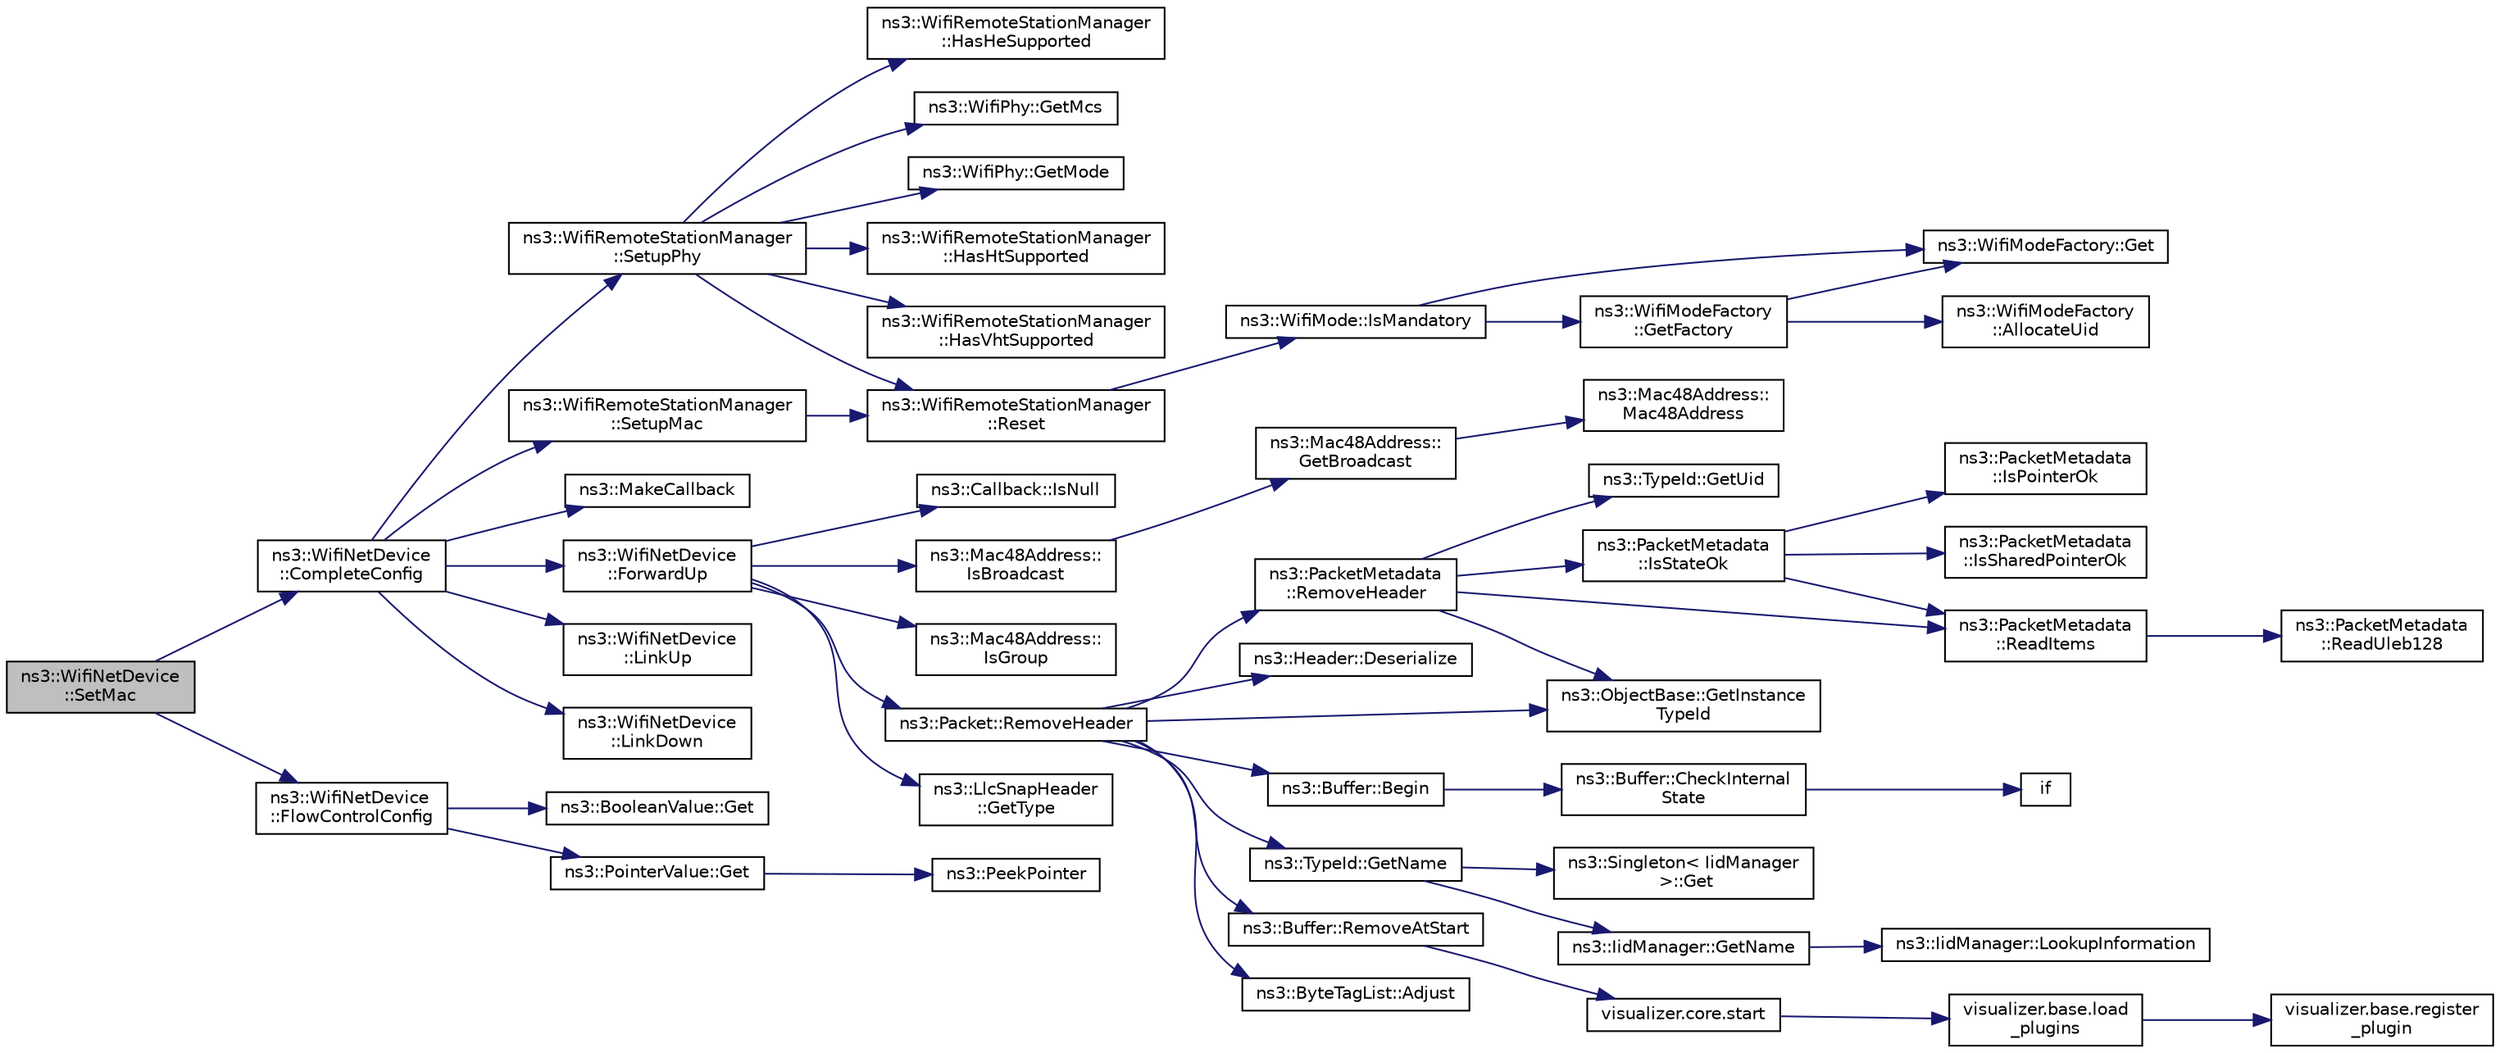 digraph "ns3::WifiNetDevice::SetMac"
{
  edge [fontname="Helvetica",fontsize="10",labelfontname="Helvetica",labelfontsize="10"];
  node [fontname="Helvetica",fontsize="10",shape=record];
  rankdir="LR";
  Node1 [label="ns3::WifiNetDevice\l::SetMac",height=0.2,width=0.4,color="black", fillcolor="grey75", style="filled", fontcolor="black"];
  Node1 -> Node2 [color="midnightblue",fontsize="10",style="solid"];
  Node2 [label="ns3::WifiNetDevice\l::CompleteConfig",height=0.2,width=0.4,color="black", fillcolor="white", style="filled",URL="$df/d58/classns3_1_1WifiNetDevice.html#a8cb2f1a2be048d6a5384f688934463e5"];
  Node2 -> Node3 [color="midnightblue",fontsize="10",style="solid"];
  Node3 [label="ns3::MakeCallback",height=0.2,width=0.4,color="black", fillcolor="white", style="filled",URL="$dd/de0/group__makecallbackmemptr.html#ga9376283685aa99d204048d6a4b7610a4"];
  Node2 -> Node4 [color="midnightblue",fontsize="10",style="solid"];
  Node4 [label="ns3::WifiNetDevice\l::ForwardUp",height=0.2,width=0.4,color="black", fillcolor="white", style="filled",URL="$df/d58/classns3_1_1WifiNetDevice.html#a6a7b95ac786df55392a0e8dc624b75bf"];
  Node4 -> Node5 [color="midnightblue",fontsize="10",style="solid"];
  Node5 [label="ns3::Mac48Address::\lIsBroadcast",height=0.2,width=0.4,color="black", fillcolor="white", style="filled",URL="$db/dee/classns3_1_1Mac48Address.html#ad9909ad21bac501799fb8810bfc58c1e"];
  Node5 -> Node6 [color="midnightblue",fontsize="10",style="solid"];
  Node6 [label="ns3::Mac48Address::\lGetBroadcast",height=0.2,width=0.4,color="black", fillcolor="white", style="filled",URL="$db/dee/classns3_1_1Mac48Address.html#a55156e302c6bf950c0b558365adbde84"];
  Node6 -> Node7 [color="midnightblue",fontsize="10",style="solid"];
  Node7 [label="ns3::Mac48Address::\lMac48Address",height=0.2,width=0.4,color="black", fillcolor="white", style="filled",URL="$db/dee/classns3_1_1Mac48Address.html#a17882c09fc6317d5bcf4efdb62a37d07"];
  Node4 -> Node8 [color="midnightblue",fontsize="10",style="solid"];
  Node8 [label="ns3::Mac48Address::\lIsGroup",height=0.2,width=0.4,color="black", fillcolor="white", style="filled",URL="$db/dee/classns3_1_1Mac48Address.html#ae191b13b8ecd9d138c2301483ab826e8"];
  Node4 -> Node9 [color="midnightblue",fontsize="10",style="solid"];
  Node9 [label="ns3::Packet::RemoveHeader",height=0.2,width=0.4,color="black", fillcolor="white", style="filled",URL="$dd/d7a/classns3_1_1Packet.html#a0961eccf975d75f902d40956c93ba63e",tooltip="Deserialize and remove the header from the internal buffer. "];
  Node9 -> Node10 [color="midnightblue",fontsize="10",style="solid"];
  Node10 [label="ns3::Header::Deserialize",height=0.2,width=0.4,color="black", fillcolor="white", style="filled",URL="$d6/dae/classns3_1_1Header.html#a78be9400bb66b2a8543606f395ef5396"];
  Node9 -> Node11 [color="midnightblue",fontsize="10",style="solid"];
  Node11 [label="ns3::Buffer::Begin",height=0.2,width=0.4,color="black", fillcolor="white", style="filled",URL="$da/d85/classns3_1_1Buffer.html#a893d4bf50df13e730b6cd0fda91b967f"];
  Node11 -> Node12 [color="midnightblue",fontsize="10",style="solid"];
  Node12 [label="ns3::Buffer::CheckInternal\lState",height=0.2,width=0.4,color="black", fillcolor="white", style="filled",URL="$da/d85/classns3_1_1Buffer.html#a6202ce7f1ecc1fc7a14cc13017375d14",tooltip="Checks the internal buffer structures consistency. "];
  Node12 -> Node13 [color="midnightblue",fontsize="10",style="solid"];
  Node13 [label="if",height=0.2,width=0.4,color="black", fillcolor="white", style="filled",URL="$d8/d0e/loss__ITU1238_8m.html#a419d895abe1313c35fa353c93802647e"];
  Node9 -> Node14 [color="midnightblue",fontsize="10",style="solid"];
  Node14 [label="ns3::ObjectBase::GetInstance\lTypeId",height=0.2,width=0.4,color="black", fillcolor="white", style="filled",URL="$d2/dac/classns3_1_1ObjectBase.html#abe5b43a6f5b99a92a4c3122db31f06fb"];
  Node9 -> Node15 [color="midnightblue",fontsize="10",style="solid"];
  Node15 [label="ns3::TypeId::GetName",height=0.2,width=0.4,color="black", fillcolor="white", style="filled",URL="$d6/d11/classns3_1_1TypeId.html#aa3c41c79ae428b3cb396a9c6bb3ef314"];
  Node15 -> Node16 [color="midnightblue",fontsize="10",style="solid"];
  Node16 [label="ns3::Singleton\< IidManager\l \>::Get",height=0.2,width=0.4,color="black", fillcolor="white", style="filled",URL="$d8/d77/classns3_1_1Singleton.html#a80a2cd3c25a27ea72add7a9f7a141ffa"];
  Node15 -> Node17 [color="midnightblue",fontsize="10",style="solid"];
  Node17 [label="ns3::IidManager::GetName",height=0.2,width=0.4,color="black", fillcolor="white", style="filled",URL="$d4/d1c/classns3_1_1IidManager.html#a5d68d0f0f44594dcdec239dbdb5bf53c"];
  Node17 -> Node18 [color="midnightblue",fontsize="10",style="solid"];
  Node18 [label="ns3::IidManager::LookupInformation",height=0.2,width=0.4,color="black", fillcolor="white", style="filled",URL="$d4/d1c/classns3_1_1IidManager.html#a6b1f4ba2815dba27a377e8a8db2384cf"];
  Node9 -> Node19 [color="midnightblue",fontsize="10",style="solid"];
  Node19 [label="ns3::Buffer::RemoveAtStart",height=0.2,width=0.4,color="black", fillcolor="white", style="filled",URL="$da/d85/classns3_1_1Buffer.html#adeecbb3e8f518aec6fee0437578ade4b"];
  Node19 -> Node20 [color="midnightblue",fontsize="10",style="solid"];
  Node20 [label="visualizer.core.start",height=0.2,width=0.4,color="black", fillcolor="white", style="filled",URL="$df/d6c/namespacevisualizer_1_1core.html#a2a35e5d8a34af358b508dac8635754e0"];
  Node20 -> Node21 [color="midnightblue",fontsize="10",style="solid"];
  Node21 [label="visualizer.base.load\l_plugins",height=0.2,width=0.4,color="black", fillcolor="white", style="filled",URL="$d4/d39/namespacevisualizer_1_1base.html#ad171497a5ff1afe0a73bedaebf35448f"];
  Node21 -> Node22 [color="midnightblue",fontsize="10",style="solid"];
  Node22 [label="visualizer.base.register\l_plugin",height=0.2,width=0.4,color="black", fillcolor="white", style="filled",URL="$d4/d39/namespacevisualizer_1_1base.html#a6b0ffcff1e17ec4027496f50177e5b9e"];
  Node9 -> Node23 [color="midnightblue",fontsize="10",style="solid"];
  Node23 [label="ns3::ByteTagList::Adjust",height=0.2,width=0.4,color="black", fillcolor="white", style="filled",URL="$dd/d64/classns3_1_1ByteTagList.html#a1fec06d7e6daaf8039cf2a148e4090f2"];
  Node9 -> Node24 [color="midnightblue",fontsize="10",style="solid"];
  Node24 [label="ns3::PacketMetadata\l::RemoveHeader",height=0.2,width=0.4,color="black", fillcolor="white", style="filled",URL="$d1/db1/classns3_1_1PacketMetadata.html#afa8a589ec783d4998516d7f39f21242d",tooltip="Remove an header. "];
  Node24 -> Node14 [color="midnightblue",fontsize="10",style="solid"];
  Node24 -> Node25 [color="midnightblue",fontsize="10",style="solid"];
  Node25 [label="ns3::TypeId::GetUid",height=0.2,width=0.4,color="black", fillcolor="white", style="filled",URL="$d6/d11/classns3_1_1TypeId.html#acd3e41de6340d06299f4fd63e2ed8da0"];
  Node24 -> Node26 [color="midnightblue",fontsize="10",style="solid"];
  Node26 [label="ns3::PacketMetadata\l::IsStateOk",height=0.2,width=0.4,color="black", fillcolor="white", style="filled",URL="$d1/db1/classns3_1_1PacketMetadata.html#a208d3163e28704438cdd4d30318e489c",tooltip="Check if the metadata state is ok. "];
  Node26 -> Node27 [color="midnightblue",fontsize="10",style="solid"];
  Node27 [label="ns3::PacketMetadata\l::IsPointerOk",height=0.2,width=0.4,color="black", fillcolor="white", style="filled",URL="$d1/db1/classns3_1_1PacketMetadata.html#acf15fba7d020ebd77591619b5ad273c5",tooltip="Check if the position is valid. "];
  Node26 -> Node28 [color="midnightblue",fontsize="10",style="solid"];
  Node28 [label="ns3::PacketMetadata\l::ReadItems",height=0.2,width=0.4,color="black", fillcolor="white", style="filled",URL="$d1/db1/classns3_1_1PacketMetadata.html#a3719ad2c32313a9a1c74462322e8b517",tooltip="Read items. "];
  Node28 -> Node29 [color="midnightblue",fontsize="10",style="solid"];
  Node29 [label="ns3::PacketMetadata\l::ReadUleb128",height=0.2,width=0.4,color="black", fillcolor="white", style="filled",URL="$d1/db1/classns3_1_1PacketMetadata.html#a7ae75db766a843dbee8960ae8cbf23ee",tooltip="Read a ULEB128 (Unsigned Little Endian Base 128) coded number. "];
  Node26 -> Node30 [color="midnightblue",fontsize="10",style="solid"];
  Node30 [label="ns3::PacketMetadata\l::IsSharedPointerOk",height=0.2,width=0.4,color="black", fillcolor="white", style="filled",URL="$d1/db1/classns3_1_1PacketMetadata.html#ae62c5bb3dce611a0f8c5e9ba3ba8e26e",tooltip="Check if the position is valid. "];
  Node24 -> Node28 [color="midnightblue",fontsize="10",style="solid"];
  Node4 -> Node31 [color="midnightblue",fontsize="10",style="solid"];
  Node31 [label="ns3::LlcSnapHeader\l::GetType",height=0.2,width=0.4,color="black", fillcolor="white", style="filled",URL="$de/d5e/classns3_1_1LlcSnapHeader.html#a6779dfaf79e62d11658c303611fcc8b7",tooltip="Return the Ethertype. "];
  Node4 -> Node32 [color="midnightblue",fontsize="10",style="solid"];
  Node32 [label="ns3::Callback::IsNull",height=0.2,width=0.4,color="black", fillcolor="white", style="filled",URL="$d1/d48/classns3_1_1Callback.html#aa8e27826badbf37f84763f36f70d9b54"];
  Node2 -> Node33 [color="midnightblue",fontsize="10",style="solid"];
  Node33 [label="ns3::WifiNetDevice\l::LinkUp",height=0.2,width=0.4,color="black", fillcolor="white", style="filled",URL="$df/d58/classns3_1_1WifiNetDevice.html#a09143d94abe5c2e26b09d15c41ecf4d0"];
  Node2 -> Node34 [color="midnightblue",fontsize="10",style="solid"];
  Node34 [label="ns3::WifiNetDevice\l::LinkDown",height=0.2,width=0.4,color="black", fillcolor="white", style="filled",URL="$df/d58/classns3_1_1WifiNetDevice.html#a2e0915025b8931a83f2fd63c55e5cdff"];
  Node2 -> Node35 [color="midnightblue",fontsize="10",style="solid"];
  Node35 [label="ns3::WifiRemoteStationManager\l::SetupPhy",height=0.2,width=0.4,color="black", fillcolor="white", style="filled",URL="$d6/d65/classns3_1_1WifiRemoteStationManager.html#a823deffface82c9fe1daa06ce11c585b"];
  Node35 -> Node36 [color="midnightblue",fontsize="10",style="solid"];
  Node36 [label="ns3::WifiPhy::GetMode",height=0.2,width=0.4,color="black", fillcolor="white", style="filled",URL="$d6/d5a/classns3_1_1WifiPhy.html#ac35983a13a769a7fbaac43340b8cdaf2"];
  Node35 -> Node37 [color="midnightblue",fontsize="10",style="solid"];
  Node37 [label="ns3::WifiRemoteStationManager\l::HasHtSupported",height=0.2,width=0.4,color="black", fillcolor="white", style="filled",URL="$d6/d65/classns3_1_1WifiRemoteStationManager.html#ac792dc8f3c77d507d25de0b87b52608c"];
  Node35 -> Node38 [color="midnightblue",fontsize="10",style="solid"];
  Node38 [label="ns3::WifiRemoteStationManager\l::HasVhtSupported",height=0.2,width=0.4,color="black", fillcolor="white", style="filled",URL="$d6/d65/classns3_1_1WifiRemoteStationManager.html#afae2836c7785854272d73bf33e58c95a"];
  Node35 -> Node39 [color="midnightblue",fontsize="10",style="solid"];
  Node39 [label="ns3::WifiRemoteStationManager\l::HasHeSupported",height=0.2,width=0.4,color="black", fillcolor="white", style="filled",URL="$d6/d65/classns3_1_1WifiRemoteStationManager.html#a5c442e5a306eab9a69b7cd2dcead57dc"];
  Node35 -> Node40 [color="midnightblue",fontsize="10",style="solid"];
  Node40 [label="ns3::WifiPhy::GetMcs",height=0.2,width=0.4,color="black", fillcolor="white", style="filled",URL="$d6/d5a/classns3_1_1WifiPhy.html#a6a8740a6fbb7ff618c80e0a0867467fd"];
  Node35 -> Node41 [color="midnightblue",fontsize="10",style="solid"];
  Node41 [label="ns3::WifiRemoteStationManager\l::Reset",height=0.2,width=0.4,color="black", fillcolor="white", style="filled",URL="$d6/d65/classns3_1_1WifiRemoteStationManager.html#aced390304611226a99f37dcfefd45f33"];
  Node41 -> Node42 [color="midnightblue",fontsize="10",style="solid"];
  Node42 [label="ns3::WifiMode::IsMandatory",height=0.2,width=0.4,color="black", fillcolor="white", style="filled",URL="$d5/d56/classns3_1_1WifiMode.html#ad7db9c41e193eb656c8dc66ec68cf0d0"];
  Node42 -> Node43 [color="midnightblue",fontsize="10",style="solid"];
  Node43 [label="ns3::WifiModeFactory\l::GetFactory",height=0.2,width=0.4,color="black", fillcolor="white", style="filled",URL="$d2/dcd/classns3_1_1WifiModeFactory.html#a9c6f695d733355dee8d74bd1709868fc"];
  Node43 -> Node44 [color="midnightblue",fontsize="10",style="solid"];
  Node44 [label="ns3::WifiModeFactory\l::AllocateUid",height=0.2,width=0.4,color="black", fillcolor="white", style="filled",URL="$d2/dcd/classns3_1_1WifiModeFactory.html#a89a9c38617bd3f7be4a8919ce9675996"];
  Node43 -> Node45 [color="midnightblue",fontsize="10",style="solid"];
  Node45 [label="ns3::WifiModeFactory::Get",height=0.2,width=0.4,color="black", fillcolor="white", style="filled",URL="$d2/dcd/classns3_1_1WifiModeFactory.html#a3086868810ff4347e31c63027726f544"];
  Node42 -> Node45 [color="midnightblue",fontsize="10",style="solid"];
  Node2 -> Node46 [color="midnightblue",fontsize="10",style="solid"];
  Node46 [label="ns3::WifiRemoteStationManager\l::SetupMac",height=0.2,width=0.4,color="black", fillcolor="white", style="filled",URL="$d6/d65/classns3_1_1WifiRemoteStationManager.html#a4e9a526ceb0023999870799817a06bb2"];
  Node46 -> Node41 [color="midnightblue",fontsize="10",style="solid"];
  Node1 -> Node47 [color="midnightblue",fontsize="10",style="solid"];
  Node47 [label="ns3::WifiNetDevice\l::FlowControlConfig",height=0.2,width=0.4,color="black", fillcolor="white", style="filled",URL="$df/d58/classns3_1_1WifiNetDevice.html#af84ee4b2942924a3e819a2a98b891e69"];
  Node47 -> Node48 [color="midnightblue",fontsize="10",style="solid"];
  Node48 [label="ns3::BooleanValue::Get",height=0.2,width=0.4,color="black", fillcolor="white", style="filled",URL="$d5/d0c/classns3_1_1BooleanValue.html#a15d5d96abfd11676964f40859442ec12"];
  Node47 -> Node49 [color="midnightblue",fontsize="10",style="solid"];
  Node49 [label="ns3::PointerValue::Get",height=0.2,width=0.4,color="black", fillcolor="white", style="filled",URL="$d4/d53/classns3_1_1PointerValue.html#ae8e90fe3c0810cd6e4e1b1ba31f52a66"];
  Node49 -> Node50 [color="midnightblue",fontsize="10",style="solid"];
  Node50 [label="ns3::PeekPointer",height=0.2,width=0.4,color="black", fillcolor="white", style="filled",URL="$d7/d2e/namespacens3.html#af2a7557fe9afdd98d8f6f8f6e412cf5a"];
}
